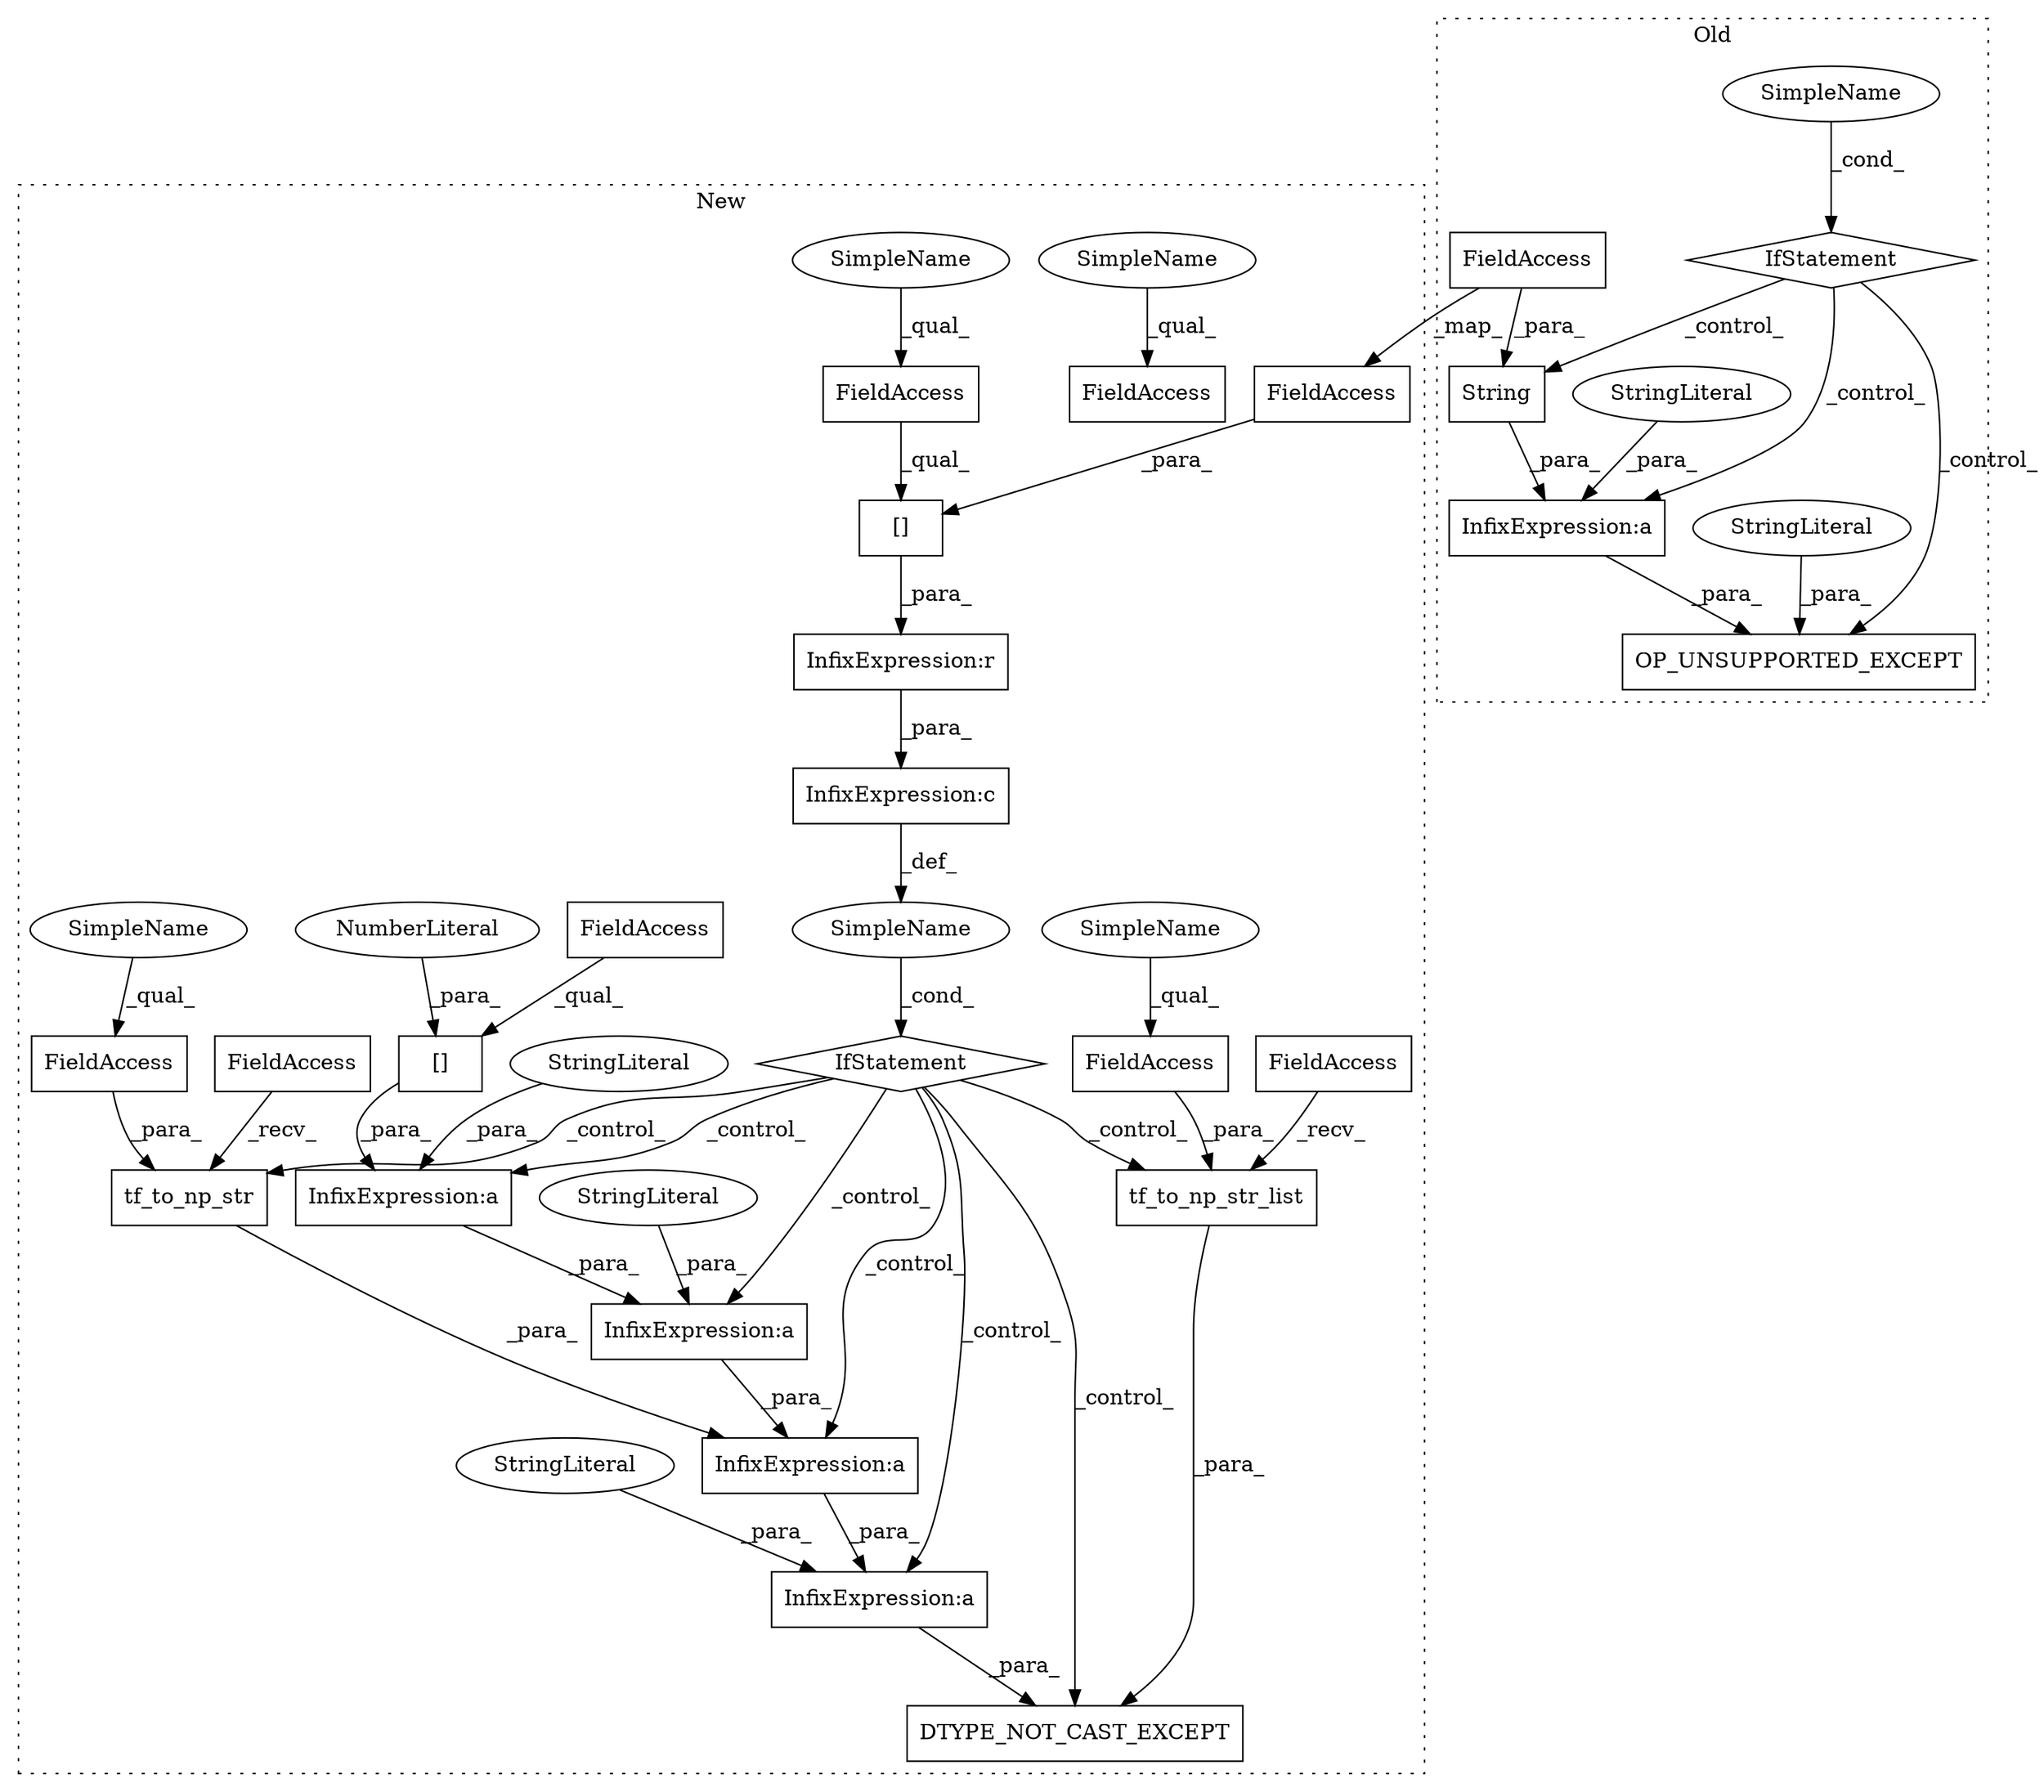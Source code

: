 digraph G {
subgraph cluster0 {
1 [label="String" a="32" s="975,989" l="7,1" shape="box"];
7 [label="InfixExpression:a" a="27" s="991" l="3" shape="box"];
12 [label="SimpleName" a="42" s="" l="" shape="ellipse"];
15 [label="OP_UNSUPPORTED_EXCEPT" a="32" s="931,1015" l="22,1" shape="box"];
20 [label="StringLiteral" a="45" s="1003" l="12" shape="ellipse"];
21 [label="StringLiteral" a="45" s="994" l="8" shape="ellipse"];
29 [label="FieldAccess" a="22" s="982" l="7" shape="box"];
31 [label="IfStatement" a="25" s="873,911" l="8,2" shape="diamond"];
label = "Old";
style="dotted";
}
subgraph cluster1 {
2 [label="tf_to_np_str" a="32" s="1128,1148" l="13,1" shape="box"];
3 [label="InfixExpression:a" a="27" s="1100" l="3" shape="box"];
4 [label="InfixExpression:a" a="27" s="1077" l="3" shape="box"];
5 [label="InfixExpression:a" a="27" s="1150" l="3" shape="box"];
6 [label="InfixExpression:a" a="27" s="1059" l="3" shape="box"];
8 [label="[]" a="2" s="1062,1075" l="12,1" shape="box"];
9 [label="NumberLiteral" a="34" s="1074" l="1" shape="ellipse"];
10 [label="InfixExpression:c" a="27" s="965" l="4" shape="box"];
11 [label="tf_to_np_str_list" a="32" s="1182,1219" l="18,1" shape="box"];
13 [label="SimpleName" a="42" s="" l="" shape="ellipse"];
14 [label="DTYPE_NOT_CAST_EXCEPT" a="32" s="1020,1220" l="22,1" shape="box"];
16 [label="InfixExpression:r" a="27" s="991" l="4" shape="box"];
17 [label="[]" a="2" s="970,990" l="13,1" shape="box"];
18 [label="FieldAccess" a="22" s="1141" l="7" shape="box"];
19 [label="StringLiteral" a="45" s="1045" l="14" shape="ellipse"];
22 [label="StringLiteral" a="45" s="1153" l="3" shape="ellipse"];
23 [label="StringLiteral" a="45" s="1080" l="19" shape="ellipse"];
24 [label="FieldAccess" a="22" s="1062" l="11" shape="box"];
25 [label="FieldAccess" a="22" s="970" l="12" shape="box"];
26 [label="FieldAccess" a="22" s="952" l="12" shape="box"];
27 [label="FieldAccess" a="22" s="1200" l="19" shape="box"];
28 [label="FieldAccess" a="22" s="983" l="7" shape="box"];
30 [label="IfStatement" a="25" s="932,1000" l="4,2" shape="diamond"];
32 [label="FieldAccess" a="22" s="1157" l="7" shape="box"];
33 [label="FieldAccess" a="22" s="1103" l="7" shape="box"];
34 [label="SimpleName" a="42" s="952" l="3" shape="ellipse"];
35 [label="SimpleName" a="42" s="1200" l="3" shape="ellipse"];
36 [label="SimpleName" a="42" s="970" l="3" shape="ellipse"];
37 [label="SimpleName" a="42" s="1141" l="1" shape="ellipse"];
label = "New";
style="dotted";
}
1 -> 7 [label="_para_"];
2 -> 3 [label="_para_"];
3 -> 5 [label="_para_"];
4 -> 3 [label="_para_"];
5 -> 14 [label="_para_"];
6 -> 4 [label="_para_"];
7 -> 15 [label="_para_"];
8 -> 6 [label="_para_"];
9 -> 8 [label="_para_"];
10 -> 13 [label="_def_"];
11 -> 14 [label="_para_"];
12 -> 31 [label="_cond_"];
13 -> 30 [label="_cond_"];
16 -> 10 [label="_para_"];
17 -> 16 [label="_para_"];
18 -> 2 [label="_para_"];
19 -> 6 [label="_para_"];
20 -> 15 [label="_para_"];
21 -> 7 [label="_para_"];
22 -> 5 [label="_para_"];
23 -> 4 [label="_para_"];
24 -> 8 [label="_qual_"];
25 -> 17 [label="_qual_"];
27 -> 11 [label="_para_"];
28 -> 17 [label="_para_"];
29 -> 1 [label="_para_"];
29 -> 28 [label="_map_"];
30 -> 2 [label="_control_"];
30 -> 6 [label="_control_"];
30 -> 5 [label="_control_"];
30 -> 3 [label="_control_"];
30 -> 4 [label="_control_"];
30 -> 14 [label="_control_"];
30 -> 11 [label="_control_"];
31 -> 1 [label="_control_"];
31 -> 15 [label="_control_"];
31 -> 7 [label="_control_"];
32 -> 11 [label="_recv_"];
33 -> 2 [label="_recv_"];
34 -> 26 [label="_qual_"];
35 -> 27 [label="_qual_"];
36 -> 25 [label="_qual_"];
37 -> 18 [label="_qual_"];
}